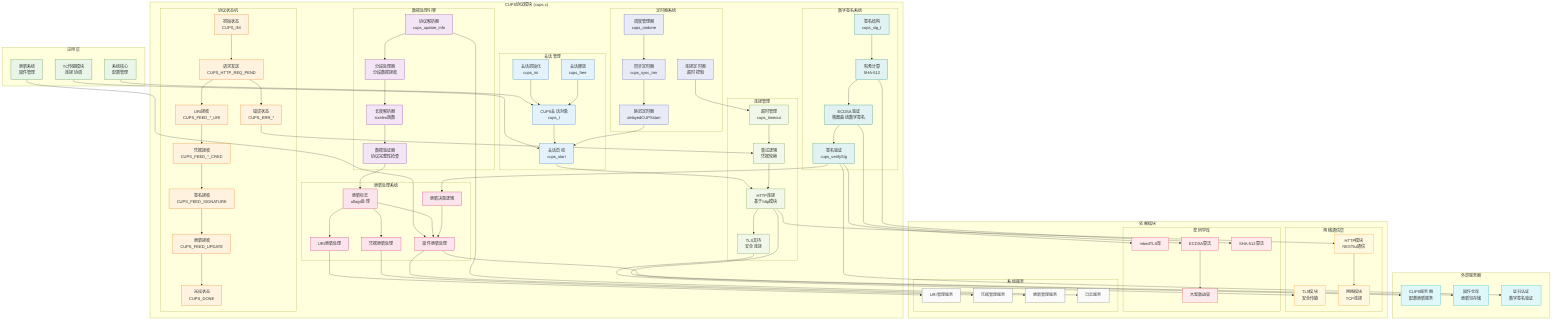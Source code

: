 graph TB
    subgraph "应用层"
        SYS[系统核心<br/>配置管理]
        TC_MODULE[TC传输模块<br/>连接协调]
        UPDATE_SYS[更新系统<br/>固件管理]
    end
    
    subgraph "CUPS协议模块 (cups.c)"
        direction TB
        
        subgraph "会话管理"
            CUPS_SESSION[CUPS会话对象<br/>cups_t]
            SESSION_INIT[会话初始化<br/>cups_ini]
            SESSION_FREE[会话释放<br/>cups_free]
            SESSION_START[会话启动<br/>cups_start]
        end
        
        subgraph "协议状态机"
            STATE_INIT[初始状态<br/>CUPS_INI]
            STATE_REQ[请求发送<br/>CUPS_HTTP_REQ_PEND]
            STATE_URI[URI接收<br/>CUPS_FEED_*_URI]
            STATE_CRED[凭据接收<br/>CUPS_FEED_*_CRED]
            STATE_SIG[签名接收<br/>CUPS_FEED_SIGNATURE]
            STATE_UPDATE[更新接收<br/>CUPS_FEED_UPDATE]
            STATE_DONE[完成状态<br/>CUPS_DONE]
            STATE_ERROR[错误状态<br/>CUPS_ERR_*]
        end
        
        subgraph "数据处理引擎"
            PROTO_PARSER[协议解析器<br/>cups_update_info]
            SEGMENT_HANDLER[分段处理器<br/>分段数据接收]
            LENGTH_PARSER[长度解析器<br/>sizelen函数]
            DATA_VALIDATOR[数据验证器<br/>协议完整性检查]
        end
        
        subgraph "数字签名系统"
            SIG_STRUCT[签名结构<br/>cups_sig_t]
            SIG_VERIFY[签名验证<br/>cups_verifySig]
            HASH_CALC[哈希计算<br/>SHA-512]
            ECDSA_VERIFY[ECDSA验证<br/>椭圆曲线数字签名]
        end
        
        subgraph "更新处理系统"
            UPDATE_FLAGS[更新标志<br/>uflags处理]
            URI_UPDATE[URI更新处理]
            CRED_UPDATE[凭据更新处理]
            FW_UPDATE[固件更新处理]
            UPDATE_DECISION[更新决策逻辑]
        end
        
        subgraph "连接管理"
            HTTP_CONN[HTTP连接<br/>基于http模块]
            TLS_SUPPORT[TLS支持<br/>安全连接]
            TIMEOUT_MGR[超时管理<br/>cups_timeout]
            RETRY_LOGIC[重试逻辑<br/>凭据轮换]
        end
        
        subgraph "定时器系统"
            SYNC_TIMER[同步定时器<br/>cups_sync_tmr]
            DELAY_TIMER[延迟定时器<br/>delayedCUPSstart]
            CONN_TIMER[连接定时器<br/>超时控制]
            SCHEDULE_MGR[调度管理器<br/>cups_ondone]
        end
    end
    
    subgraph "依赖模块"
        direction TB
        
        subgraph "网络通信层"
            HTTP_MODULE[HTTP模块<br/>RESTful通信]
            TLS_MODULE[TLS模块<br/>安全传输]
            NET_MODULE[网络模块<br/>TCP连接]
        end
        
        subgraph "密码学库"
            MBEDTLS[mbedTLS库]
            ECDSA_LIB[ECDSA算法]
            SHA512_LIB[SHA-512算法]
            BIGNUM_LIB[大整数运算]
        end
        
        subgraph "系统服务"
            URI_SERVICE[URI管理服务]
            CRED_SERVICE[凭据管理服务]
            UPDATE_SERVICE[更新管理服务]
            LOG_SERVICE[日志服务]
        end
    end
    
    subgraph "外部服务器"
        CUPS_SERVER[CUPS服务器<br/>配置更新服务]
        FW_REPO[固件仓库<br/>更新包存储]
        CERT_AUTH[证书认证<br/>数字签名验证]
    end
    
    %% 应用层到CUPS模块连接
    SYS --> CUPS_SESSION
    TC_MODULE --> SESSION_START
    UPDATE_SYS --> FW_UPDATE
    
    %% 会话管理流程
    SESSION_INIT --> CUPS_SESSION
    CUPS_SESSION --> SESSION_START
    SESSION_START --> HTTP_CONN
    SESSION_FREE --> CUPS_SESSION
    
    %% 协议状态机流程
    STATE_INIT --> STATE_REQ
    STATE_REQ --> STATE_URI
    STATE_URI --> STATE_CRED
    STATE_CRED --> STATE_SIG
    STATE_SIG --> STATE_UPDATE
    STATE_UPDATE --> STATE_DONE
    STATE_REQ --> STATE_ERROR
    STATE_ERROR --> RETRY_LOGIC
    
    %% 数据处理流程
    PROTO_PARSER --> SEGMENT_HANDLER
    SEGMENT_HANDLER --> LENGTH_PARSER
    LENGTH_PARSER --> DATA_VALIDATOR
    DATA_VALIDATOR --> UPDATE_FLAGS
    
    %% 数字签名流程
    SIG_STRUCT --> HASH_CALC
    HASH_CALC --> ECDSA_VERIFY
    ECDSA_VERIFY --> SIG_VERIFY
    SIG_VERIFY --> UPDATE_DECISION
    
    %% 更新处理流程
    UPDATE_FLAGS --> URI_UPDATE
    UPDATE_FLAGS --> CRED_UPDATE
    UPDATE_FLAGS --> FW_UPDATE
    UPDATE_DECISION --> FW_UPDATE
    
    %% 连接管理流程
    HTTP_CONN --> TLS_SUPPORT
    TIMEOUT_MGR --> RETRY_LOGIC
    RETRY_LOGIC --> HTTP_CONN
    
    %% 定时器管理流程
    SYNC_TIMER --> DELAY_TIMER
    DELAY_TIMER --> SESSION_START
    CONN_TIMER --> TIMEOUT_MGR
    SCHEDULE_MGR --> SYNC_TIMER
    
    %% 依赖模块集成
    HTTP_CONN --> HTTP_MODULE
    TLS_SUPPORT --> TLS_MODULE
    HTTP_MODULE --> NET_MODULE
    
    SIG_VERIFY --> MBEDTLS
    ECDSA_VERIFY --> ECDSA_LIB
    HASH_CALC --> SHA512_LIB
    ECDSA_LIB --> BIGNUM_LIB
    
    URI_UPDATE --> URI_SERVICE
    CRED_UPDATE --> CRED_SERVICE
    FW_UPDATE --> UPDATE_SERVICE
    PROTO_PARSER --> LOG_SERVICE
    
    %% 外部服务连接
    HTTP_CONN --> CUPS_SERVER
    FW_UPDATE --> FW_REPO
    SIG_VERIFY --> CERT_AUTH
    
    %% 样式定义
    classDef appClass fill:#e8f5e8,stroke:#2e7d32
    classDef sessionClass fill:#e3f2fd,stroke:#1565c0
    classDef stateClass fill:#fff3e0,stroke:#ef6c00
    classDef dataClass fill:#f3e5f5,stroke:#7b1fa2
    classDef sigClass fill:#e0f2f1,stroke:#00796b
    classDef updateClass fill:#fce4ec,stroke:#c2185b
    classDef connClass fill:#f1f8e9,stroke:#558b2f
    classDef timerClass fill:#e8eaf6,stroke:#3f51b5
    classDef moduleClass fill:#fff8e1,stroke:#ff8f00
    classDef cryptoClass fill:#ffebee,stroke:#d32f2f
    classDef systemClass fill:#fafafa,stroke:#616161
    classDef serverClass fill:#e0f7fa,stroke:#00acc1
    
    class SYS,TC_MODULE,UPDATE_SYS appClass
    class CUPS_SESSION,SESSION_INIT,SESSION_FREE,SESSION_START sessionClass
    class STATE_INIT,STATE_REQ,STATE_URI,STATE_CRED,STATE_SIG,STATE_UPDATE,STATE_DONE,STATE_ERROR stateClass
    class PROTO_PARSER,SEGMENT_HANDLER,LENGTH_PARSER,DATA_VALIDATOR dataClass
    class SIG_STRUCT,SIG_VERIFY,HASH_CALC,ECDSA_VERIFY sigClass
    class UPDATE_FLAGS,URI_UPDATE,CRED_UPDATE,FW_UPDATE,UPDATE_DECISION updateClass
    class HTTP_CONN,TLS_SUPPORT,TIMEOUT_MGR,RETRY_LOGIC connClass
    class SYNC_TIMER,DELAY_TIMER,CONN_TIMER,SCHEDULE_MGR timerClass
    class HTTP_MODULE,TLS_MODULE,NET_MODULE moduleClass
    class MBEDTLS,ECDSA_LIB,SHA512_LIB,BIGNUM_LIB cryptoClass
    class URI_SERVICE,CRED_SERVICE,UPDATE_SERVICE,LOG_SERVICE systemClass
    class CUPS_SERVER,FW_REPO,CERT_AUTH serverClass